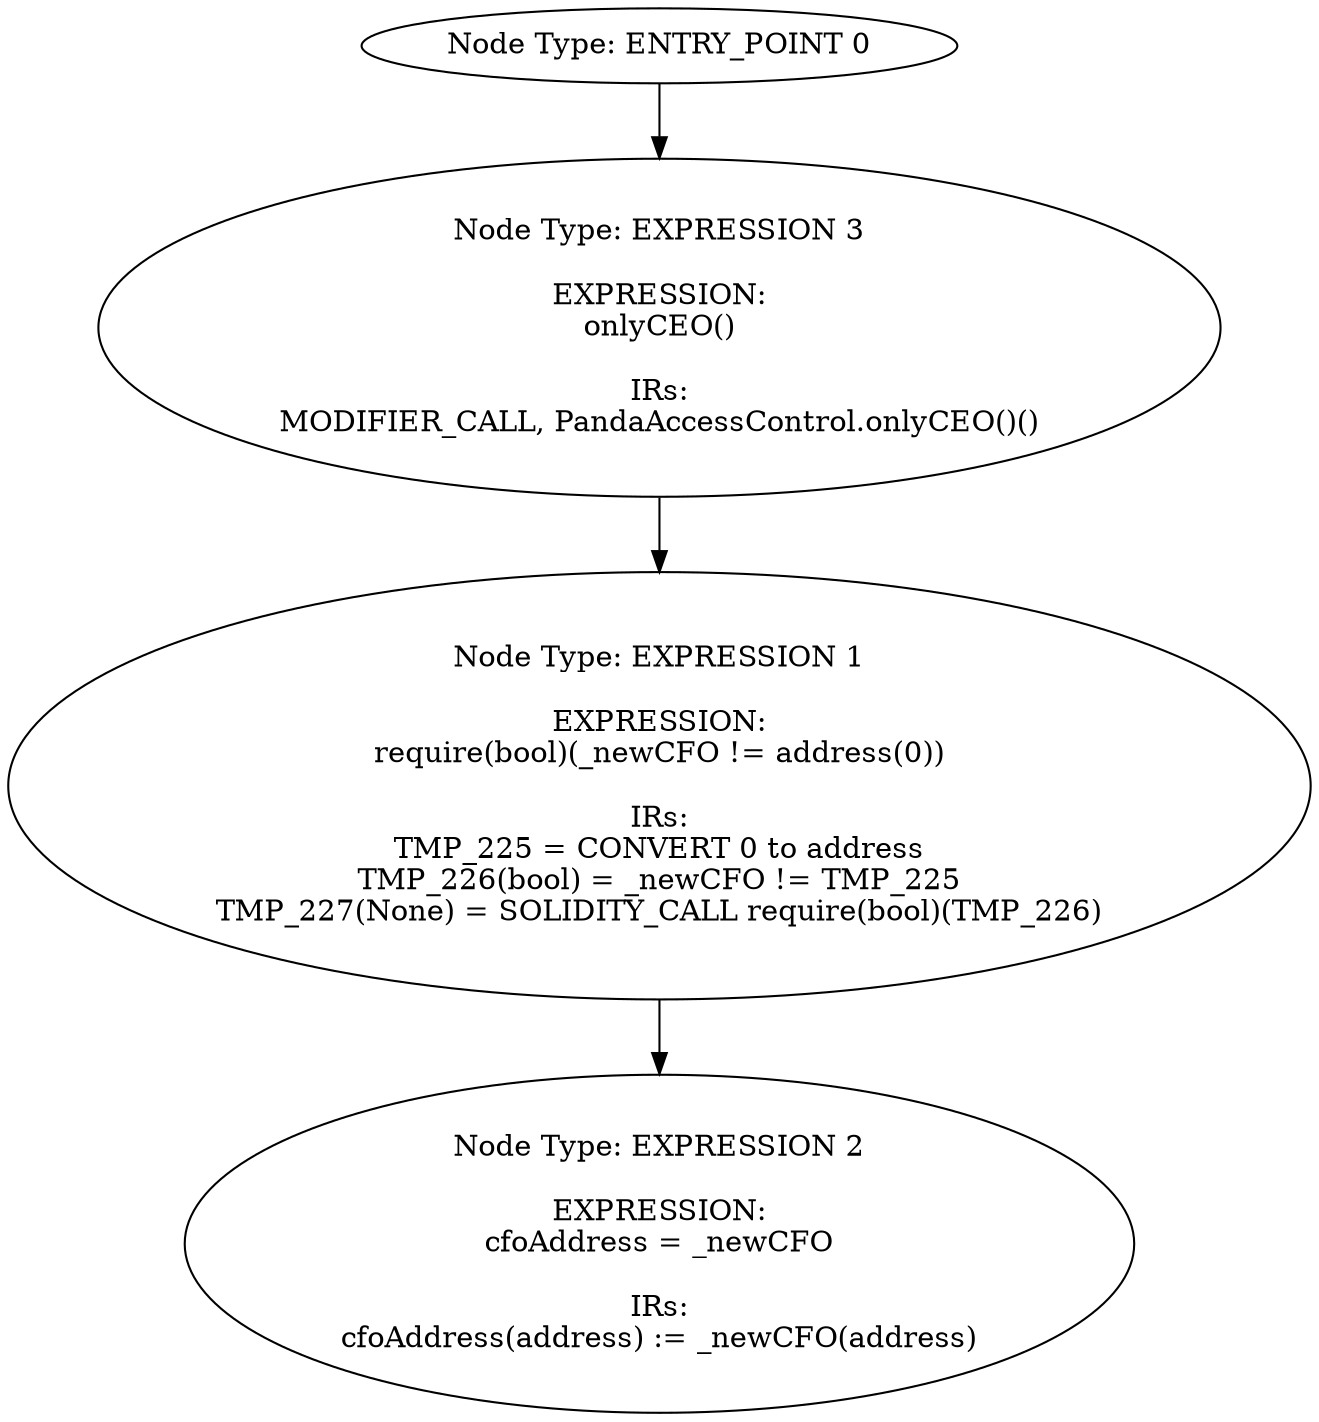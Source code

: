 digraph{
0[label="Node Type: ENTRY_POINT 0
"];
0->3;
1[label="Node Type: EXPRESSION 1

EXPRESSION:
require(bool)(_newCFO != address(0))

IRs:
TMP_225 = CONVERT 0 to address
TMP_226(bool) = _newCFO != TMP_225
TMP_227(None) = SOLIDITY_CALL require(bool)(TMP_226)"];
1->2;
2[label="Node Type: EXPRESSION 2

EXPRESSION:
cfoAddress = _newCFO

IRs:
cfoAddress(address) := _newCFO(address)"];
3[label="Node Type: EXPRESSION 3

EXPRESSION:
onlyCEO()

IRs:
MODIFIER_CALL, PandaAccessControl.onlyCEO()()"];
3->1;
}
